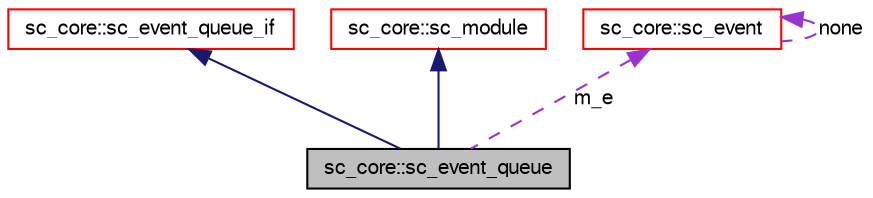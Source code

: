 digraph G
{
  edge [fontname="FreeSans",fontsize="10",labelfontname="FreeSans",labelfontsize="10"];
  node [fontname="FreeSans",fontsize="10",shape=record];
  Node1 [label="sc_core::sc_event_queue",height=0.2,width=0.4,color="black", fillcolor="grey75", style="filled" fontcolor="black"];
  Node2 -> Node1 [dir=back,color="midnightblue",fontsize="10",style="solid",fontname="FreeSans"];
  Node2 [label="sc_core::sc_event_queue_if",height=0.2,width=0.4,color="red", fillcolor="white", style="filled",URL="$a00056.html"];
  Node3 -> Node1 [dir=back,color="midnightblue",fontsize="10",style="solid",fontname="FreeSans"];
  Node3 [label="sc_core::sc_module",height=0.2,width=0.4,color="red", fillcolor="white", style="filled",URL="$a00126.html"];
  Node4 -> Node1 [dir=back,color="darkorchid3",fontsize="10",style="dashed",label="m_e",fontname="FreeSans"];
  Node4 [label="sc_core::sc_event",height=0.2,width=0.4,color="red", fillcolor="white", style="filled",URL="$a00048.html"];
  Node4 -> Node4 [dir=back,color="darkorchid3",fontsize="10",style="dashed",label="none",fontname="FreeSans"];
}
